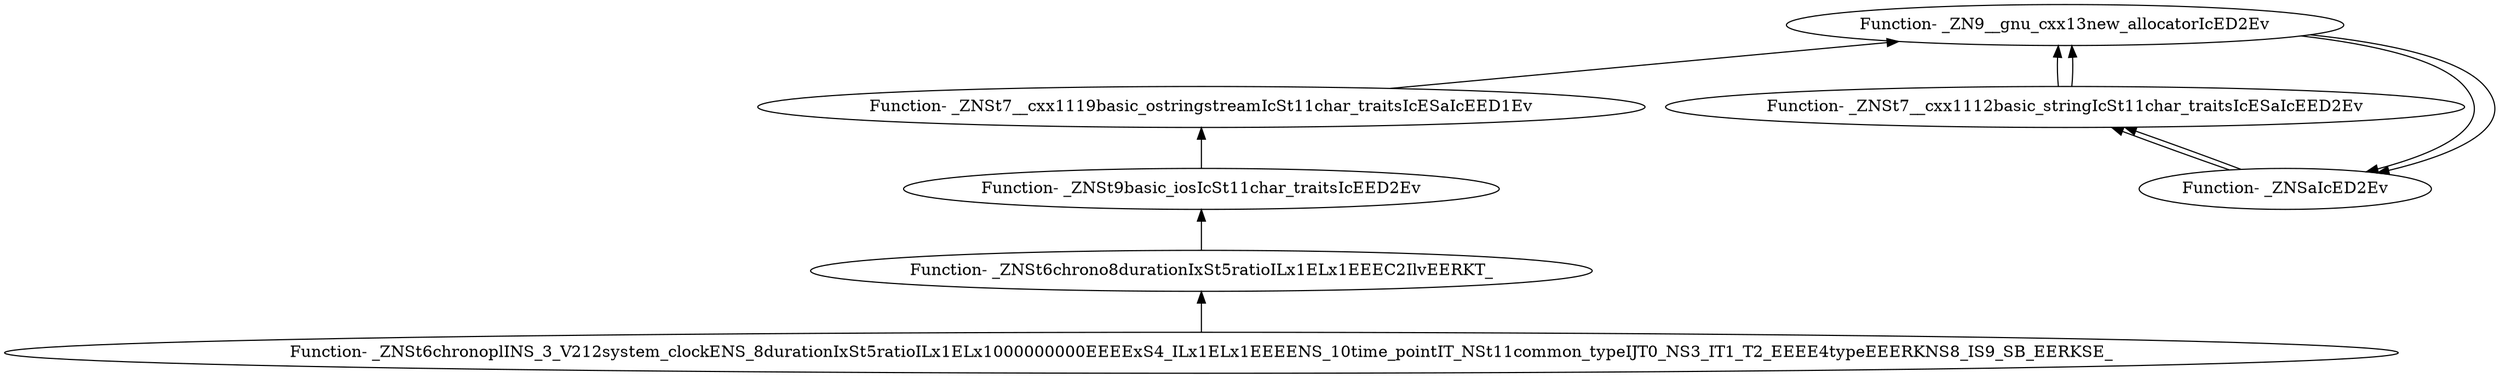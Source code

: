 digraph {
	"Function- _ZNSt6chronoplINS_3_V212system_clockENS_8durationIxSt5ratioILx1ELx1000000000EEEExS4_ILx1ELx1EEEENS_10time_pointIT_NSt11common_typeIJT0_NS3_IT1_T2_EEEE4typeEEERKNS8_IS9_SB_EERKSE_"
	"Function- _ZNSt6chrono8durationIxSt5ratioILx1ELx1EEEC2IlvEERKT_"
	"Function- _ZNSt6chrono8durationIxSt5ratioILx1ELx1EEEC2IlvEERKT_" -> "Function- _ZNSt6chronoplINS_3_V212system_clockENS_8durationIxSt5ratioILx1ELx1000000000EEEExS4_ILx1ELx1EEEENS_10time_pointIT_NSt11common_typeIJT0_NS3_IT1_T2_EEEE4typeEEERKNS8_IS9_SB_EERKSE_" [dir=back]
	"Function- _ZNSt9basic_iosIcSt11char_traitsIcEED2Ev"
	"Function- _ZNSt9basic_iosIcSt11char_traitsIcEED2Ev" -> "Function- _ZNSt6chrono8durationIxSt5ratioILx1ELx1EEEC2IlvEERKT_" [dir=back]
	"Function- _ZNSt7__cxx1119basic_ostringstreamIcSt11char_traitsIcESaIcEED1Ev"
	"Function- _ZNSt7__cxx1119basic_ostringstreamIcSt11char_traitsIcESaIcEED1Ev" -> "Function- _ZNSt9basic_iosIcSt11char_traitsIcEED2Ev" [dir=back]
	"Function- _ZN9__gnu_cxx13new_allocatorIcED2Ev"
	"Function- _ZN9__gnu_cxx13new_allocatorIcED2Ev" -> "Function- _ZNSt7__cxx1119basic_ostringstreamIcSt11char_traitsIcESaIcEED1Ev" [dir=back]
	"Function- _ZNSaIcED2Ev"
	"Function- _ZNSaIcED2Ev" -> "Function- _ZN9__gnu_cxx13new_allocatorIcED2Ev" [dir=back]
	"Function- _ZNSt7__cxx1112basic_stringIcSt11char_traitsIcESaIcEED2Ev"
	"Function- _ZNSt7__cxx1112basic_stringIcSt11char_traitsIcESaIcEED2Ev" -> "Function- _ZNSaIcED2Ev" [dir=back]
	"Function- _ZN9__gnu_cxx13new_allocatorIcED2Ev"
	"Function- _ZN9__gnu_cxx13new_allocatorIcED2Ev" -> "Function- _ZNSt7__cxx1112basic_stringIcSt11char_traitsIcESaIcEED2Ev" [dir=back]
	"Function- _ZNSaIcED2Ev"
	"Function- _ZNSaIcED2Ev" -> "Function- _ZN9__gnu_cxx13new_allocatorIcED2Ev" [dir=back]
	"Function- _ZNSt7__cxx1112basic_stringIcSt11char_traitsIcESaIcEED2Ev"
	"Function- _ZNSt7__cxx1112basic_stringIcSt11char_traitsIcESaIcEED2Ev" -> "Function- _ZNSaIcED2Ev" [dir=back]
	"Function- _ZN9__gnu_cxx13new_allocatorIcED2Ev"
	"Function- _ZN9__gnu_cxx13new_allocatorIcED2Ev" -> "Function- _ZNSt7__cxx1112basic_stringIcSt11char_traitsIcESaIcEED2Ev" [dir=back]
}
